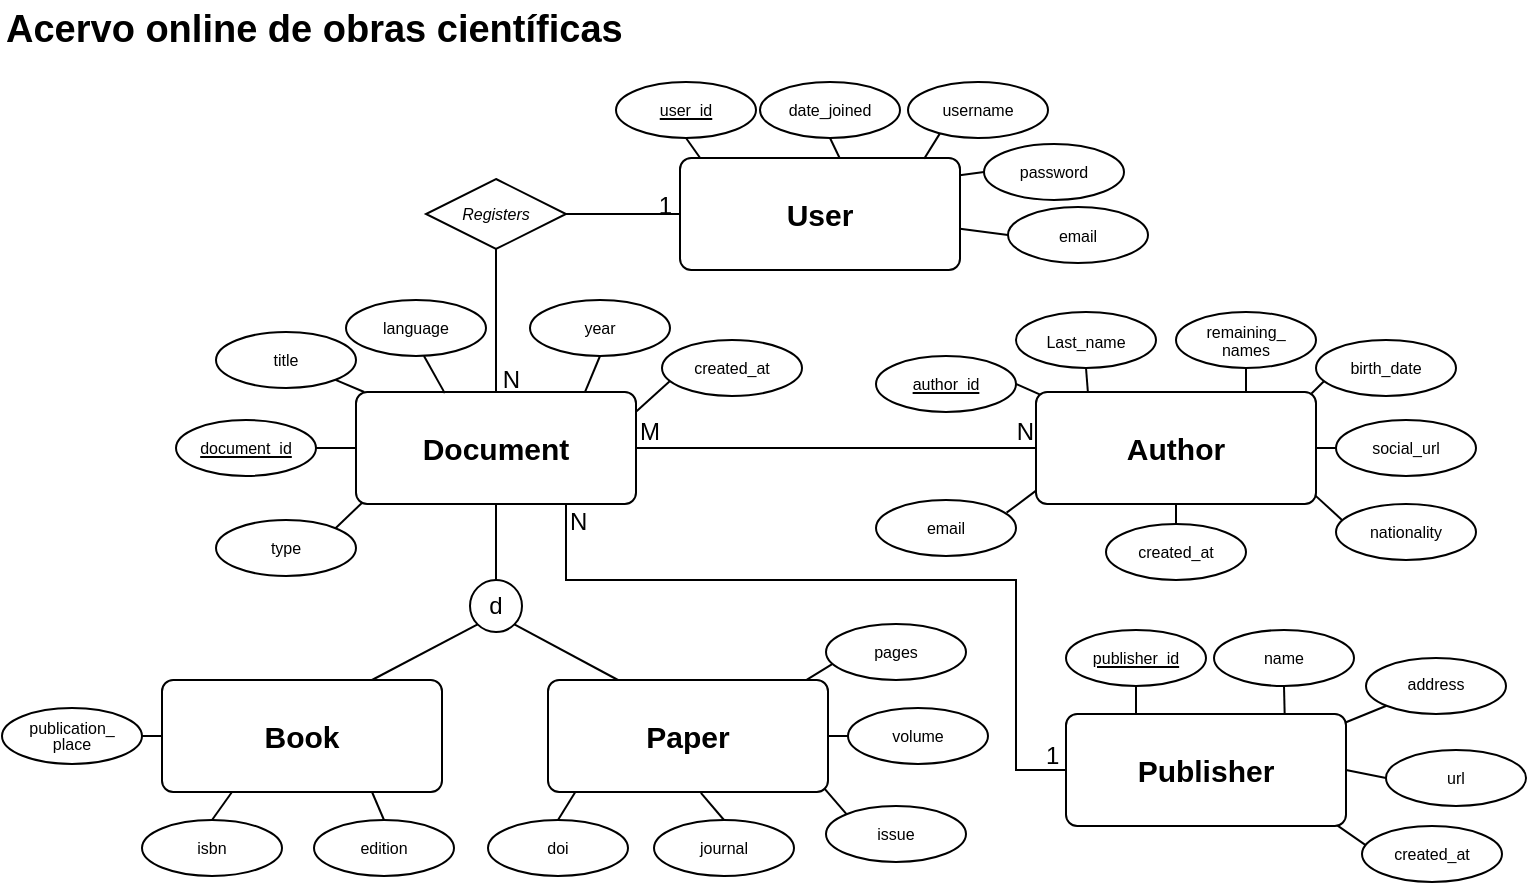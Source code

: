 <mxfile version="21.8.0" type="device">
  <diagram name="Page-1" id="kQdmEbzw0MFmfQP24zmO">
    <mxGraphModel dx="1185" dy="430" grid="1" gridSize="10" guides="1" tooltips="1" connect="1" arrows="1" fold="1" page="1" pageScale="1" pageWidth="850" pageHeight="1100" math="0" shadow="0">
      <root>
        <mxCell id="0" />
        <mxCell id="1" parent="0" />
        <mxCell id="DYxqlePHaBiBGxS2itR7-1" value="Book" style="rounded=1;arcSize=10;whiteSpace=wrap;html=1;align=center;aspect=fixed;fontStyle=1;fontSize=15;" parent="1" vertex="1">
          <mxGeometry x="84" y="349" width="140" height="56" as="geometry" />
        </mxCell>
        <mxCell id="DYxqlePHaBiBGxS2itR7-2" value="Document" style="rounded=1;arcSize=10;whiteSpace=wrap;html=1;align=center;aspect=fixed;fontStyle=1;fontSize=15;" parent="1" vertex="1">
          <mxGeometry x="181" y="205" width="140" height="56" as="geometry" />
        </mxCell>
        <mxCell id="DYxqlePHaBiBGxS2itR7-4" value="Paper" style="rounded=1;arcSize=10;whiteSpace=wrap;html=1;align=center;aspect=fixed;fontStyle=1;fontSize=15;" parent="1" vertex="1">
          <mxGeometry x="277" y="349" width="140" height="56" as="geometry" />
        </mxCell>
        <mxCell id="DYxqlePHaBiBGxS2itR7-5" value="document_id" style="ellipse;whiteSpace=wrap;html=1;align=center;fontStyle=4;fontSize=8;aspect=fixed;" parent="1" vertex="1">
          <mxGeometry x="91" y="219" width="70" height="28" as="geometry" />
        </mxCell>
        <mxCell id="DYxqlePHaBiBGxS2itR7-8" value="" style="edgeStyle=orthogonalEdgeStyle;rounded=0;orthogonalLoop=1;jettySize=auto;html=1;endArrow=none;endFill=0;" parent="1" source="DYxqlePHaBiBGxS2itR7-7" target="DYxqlePHaBiBGxS2itR7-2" edge="1">
          <mxGeometry relative="1" as="geometry" />
        </mxCell>
        <mxCell id="DYxqlePHaBiBGxS2itR7-7" value="d" style="ellipse;whiteSpace=wrap;html=1;aspect=fixed;" parent="1" vertex="1">
          <mxGeometry x="238" y="299" width="26" height="26" as="geometry" />
        </mxCell>
        <mxCell id="DYxqlePHaBiBGxS2itR7-10" value="" style="endArrow=none;html=1;rounded=0;exitX=1;exitY=1;exitDx=0;exitDy=0;entryX=0.25;entryY=0;entryDx=0;entryDy=0;endFill=0;" parent="1" source="DYxqlePHaBiBGxS2itR7-7" target="DYxqlePHaBiBGxS2itR7-4" edge="1">
          <mxGeometry width="50" height="50" relative="1" as="geometry">
            <mxPoint x="301" y="325" as="sourcePoint" />
            <mxPoint x="351" y="275" as="targetPoint" />
          </mxGeometry>
        </mxCell>
        <mxCell id="DYxqlePHaBiBGxS2itR7-11" value="" style="endArrow=none;html=1;rounded=0;exitX=0;exitY=1;exitDx=0;exitDy=0;entryX=0.75;entryY=0;entryDx=0;entryDy=0;endFill=0;" parent="1" source="DYxqlePHaBiBGxS2itR7-7" target="DYxqlePHaBiBGxS2itR7-1" edge="1">
          <mxGeometry width="50" height="50" relative="1" as="geometry">
            <mxPoint x="275" y="339" as="sourcePoint" />
            <mxPoint x="326" y="375" as="targetPoint" />
          </mxGeometry>
        </mxCell>
        <mxCell id="DYxqlePHaBiBGxS2itR7-13" value="title" style="ellipse;whiteSpace=wrap;html=1;align=center;aspect=fixed;fontSize=8;" parent="1" vertex="1">
          <mxGeometry x="111" y="175" width="70" height="28" as="geometry" />
        </mxCell>
        <mxCell id="DYxqlePHaBiBGxS2itR7-16" value="created_at" style="ellipse;whiteSpace=wrap;html=1;align=center;aspect=fixed;fontSize=8;" parent="1" vertex="1">
          <mxGeometry x="334" y="179" width="70" height="28" as="geometry" />
        </mxCell>
        <mxCell id="DYxqlePHaBiBGxS2itR7-17" value="year" style="ellipse;whiteSpace=wrap;html=1;align=center;aspect=fixed;fontSize=8;" parent="1" vertex="1">
          <mxGeometry x="268" y="159" width="70" height="28" as="geometry" />
        </mxCell>
        <mxCell id="DYxqlePHaBiBGxS2itR7-22" value="" style="endArrow=none;html=1;rounded=0;exitX=1;exitY=0.5;exitDx=0;exitDy=0;entryX=0;entryY=0.5;entryDx=0;entryDy=0;" parent="1" source="DYxqlePHaBiBGxS2itR7-5" target="DYxqlePHaBiBGxS2itR7-2" edge="1">
          <mxGeometry width="50" height="50" relative="1" as="geometry">
            <mxPoint x="311" y="235" as="sourcePoint" />
            <mxPoint x="361" y="185" as="targetPoint" />
          </mxGeometry>
        </mxCell>
        <mxCell id="DYxqlePHaBiBGxS2itR7-24" value="" style="endArrow=none;html=1;rounded=0;exitX=1;exitY=1;exitDx=0;exitDy=0;" parent="1" source="DYxqlePHaBiBGxS2itR7-13" target="DYxqlePHaBiBGxS2itR7-2" edge="1">
          <mxGeometry width="50" height="50" relative="1" as="geometry">
            <mxPoint x="161" y="185" as="sourcePoint" />
            <mxPoint x="181" y="185" as="targetPoint" />
          </mxGeometry>
        </mxCell>
        <mxCell id="DYxqlePHaBiBGxS2itR7-25" value="" style="endArrow=none;html=1;rounded=0;exitX=0.5;exitY=1;exitDx=0;exitDy=0;entryX=0.317;entryY=0.01;entryDx=0;entryDy=0;entryPerimeter=0;" parent="1" target="DYxqlePHaBiBGxS2itR7-2" edge="1">
          <mxGeometry width="50" height="50" relative="1" as="geometry">
            <mxPoint x="215" y="187" as="sourcePoint" />
            <mxPoint x="191" y="243" as="targetPoint" />
          </mxGeometry>
        </mxCell>
        <mxCell id="DYxqlePHaBiBGxS2itR7-26" value="" style="endArrow=none;html=1;rounded=0;exitX=0.5;exitY=1;exitDx=0;exitDy=0;entryX=0.817;entryY=0.006;entryDx=0;entryDy=0;entryPerimeter=0;" parent="1" source="DYxqlePHaBiBGxS2itR7-17" target="DYxqlePHaBiBGxS2itR7-2" edge="1">
          <mxGeometry width="50" height="50" relative="1" as="geometry">
            <mxPoint x="233" y="197" as="sourcePoint" />
            <mxPoint x="235" y="216" as="targetPoint" />
          </mxGeometry>
        </mxCell>
        <mxCell id="DYxqlePHaBiBGxS2itR7-27" value="" style="endArrow=none;html=1;rounded=0;exitX=0.055;exitY=0.738;exitDx=0;exitDy=0;entryX=1;entryY=0.176;entryDx=0;entryDy=0;entryPerimeter=0;exitPerimeter=0;" parent="1" source="DYxqlePHaBiBGxS2itR7-16" target="DYxqlePHaBiBGxS2itR7-2" edge="1">
          <mxGeometry width="50" height="50" relative="1" as="geometry">
            <mxPoint x="307" y="197" as="sourcePoint" />
            <mxPoint x="305" y="215" as="targetPoint" />
          </mxGeometry>
        </mxCell>
        <mxCell id="DYxqlePHaBiBGxS2itR7-29" value="isbn" style="ellipse;whiteSpace=wrap;html=1;align=center;aspect=fixed;fontSize=8;" parent="1" vertex="1">
          <mxGeometry x="74" y="419" width="70" height="28" as="geometry" />
        </mxCell>
        <mxCell id="DYxqlePHaBiBGxS2itR7-30" value="edition" style="ellipse;whiteSpace=wrap;html=1;align=center;aspect=fixed;fontSize=8;" parent="1" vertex="1">
          <mxGeometry x="160" y="419" width="70" height="28" as="geometry" />
        </mxCell>
        <mxCell id="DYxqlePHaBiBGxS2itR7-31" value="doi" style="ellipse;whiteSpace=wrap;html=1;align=center;aspect=fixed;fontSize=8;" parent="1" vertex="1">
          <mxGeometry x="247" y="419" width="70" height="28" as="geometry" />
        </mxCell>
        <mxCell id="DYxqlePHaBiBGxS2itR7-32" value="issue" style="ellipse;whiteSpace=wrap;html=1;align=center;aspect=fixed;fontSize=8;" parent="1" vertex="1">
          <mxGeometry x="416" y="412" width="70" height="28" as="geometry" />
        </mxCell>
        <mxCell id="DYxqlePHaBiBGxS2itR7-33" value="volume" style="ellipse;whiteSpace=wrap;html=1;align=center;aspect=fixed;fontSize=8;" parent="1" vertex="1">
          <mxGeometry x="427" y="363" width="70" height="28" as="geometry" />
        </mxCell>
        <mxCell id="DYxqlePHaBiBGxS2itR7-34" value="journal" style="ellipse;whiteSpace=wrap;html=1;align=center;aspect=fixed;fontSize=8;" parent="1" vertex="1">
          <mxGeometry x="330" y="419" width="70" height="28" as="geometry" />
        </mxCell>
        <mxCell id="DYxqlePHaBiBGxS2itR7-37" value="" style="endArrow=none;html=1;rounded=0;exitX=0.5;exitY=0;exitDx=0;exitDy=0;entryX=0.25;entryY=1;entryDx=0;entryDy=0;" parent="1" source="DYxqlePHaBiBGxS2itR7-29" target="DYxqlePHaBiBGxS2itR7-1" edge="1">
          <mxGeometry width="50" height="50" relative="1" as="geometry">
            <mxPoint x="114" y="429" as="sourcePoint" />
            <mxPoint x="134" y="429" as="targetPoint" />
          </mxGeometry>
        </mxCell>
        <mxCell id="DYxqlePHaBiBGxS2itR7-38" value="" style="endArrow=none;html=1;rounded=0;exitX=0.5;exitY=0;exitDx=0;exitDy=0;entryX=0.75;entryY=1;entryDx=0;entryDy=0;" parent="1" source="DYxqlePHaBiBGxS2itR7-30" target="DYxqlePHaBiBGxS2itR7-1" edge="1">
          <mxGeometry width="50" height="50" relative="1" as="geometry">
            <mxPoint x="109" y="429" as="sourcePoint" />
            <mxPoint x="129" y="415" as="targetPoint" />
          </mxGeometry>
        </mxCell>
        <mxCell id="DYxqlePHaBiBGxS2itR7-39" value="" style="endArrow=none;html=1;rounded=0;exitX=0.5;exitY=0;exitDx=0;exitDy=0;entryX=0.097;entryY=1.003;entryDx=0;entryDy=0;entryPerimeter=0;" parent="1" source="DYxqlePHaBiBGxS2itR7-31" target="DYxqlePHaBiBGxS2itR7-4" edge="1">
          <mxGeometry width="50" height="50" relative="1" as="geometry">
            <mxPoint x="307" y="419" as="sourcePoint" />
            <mxPoint x="297" y="405" as="targetPoint" />
          </mxGeometry>
        </mxCell>
        <mxCell id="DYxqlePHaBiBGxS2itR7-40" value="" style="endArrow=none;html=1;rounded=0;exitX=0.5;exitY=0;exitDx=0;exitDy=0;entryX=0.546;entryY=1.007;entryDx=0;entryDy=0;entryPerimeter=0;" parent="1" source="DYxqlePHaBiBGxS2itR7-34" target="DYxqlePHaBiBGxS2itR7-4" edge="1">
          <mxGeometry width="50" height="50" relative="1" as="geometry">
            <mxPoint x="292" y="429" as="sourcePoint" />
            <mxPoint x="357" y="409" as="targetPoint" />
          </mxGeometry>
        </mxCell>
        <mxCell id="DYxqlePHaBiBGxS2itR7-41" value="" style="endArrow=none;html=1;rounded=0;exitX=0;exitY=0;exitDx=0;exitDy=0;entryX=0.986;entryY=0.965;entryDx=0;entryDy=0;entryPerimeter=0;" parent="1" source="DYxqlePHaBiBGxS2itR7-32" target="DYxqlePHaBiBGxS2itR7-4" edge="1">
          <mxGeometry width="50" height="50" relative="1" as="geometry">
            <mxPoint x="363" y="429" as="sourcePoint" />
            <mxPoint x="363" y="414" as="targetPoint" />
          </mxGeometry>
        </mxCell>
        <mxCell id="DYxqlePHaBiBGxS2itR7-42" value="" style="endArrow=none;html=1;rounded=0;exitX=0;exitY=0.5;exitDx=0;exitDy=0;entryX=1;entryY=0.5;entryDx=0;entryDy=0;" parent="1" source="DYxqlePHaBiBGxS2itR7-33" target="DYxqlePHaBiBGxS2itR7-4" edge="1">
          <mxGeometry width="50" height="50" relative="1" as="geometry">
            <mxPoint x="442" y="413" as="sourcePoint" />
            <mxPoint x="427" y="401" as="targetPoint" />
          </mxGeometry>
        </mxCell>
        <mxCell id="DYxqlePHaBiBGxS2itR7-45" value="Author" style="rounded=1;arcSize=10;whiteSpace=wrap;html=1;align=center;aspect=fixed;fontStyle=1;fontSize=15;" parent="1" vertex="1">
          <mxGeometry x="521" y="205" width="140" height="56" as="geometry" />
        </mxCell>
        <mxCell id="DYxqlePHaBiBGxS2itR7-46" value="" style="endArrow=none;html=1;rounded=0;exitX=1;exitY=0.5;exitDx=0;exitDy=0;entryX=0;entryY=0.5;entryDx=0;entryDy=0;" parent="1" source="DYxqlePHaBiBGxS2itR7-2" target="DYxqlePHaBiBGxS2itR7-45" edge="1">
          <mxGeometry relative="1" as="geometry">
            <mxPoint x="361" y="232.76" as="sourcePoint" />
            <mxPoint x="501" y="233" as="targetPoint" />
          </mxGeometry>
        </mxCell>
        <mxCell id="DYxqlePHaBiBGxS2itR7-47" value="M" style="resizable=0;html=1;whiteSpace=wrap;align=left;verticalAlign=bottom;" parent="DYxqlePHaBiBGxS2itR7-46" connectable="0" vertex="1">
          <mxGeometry x="-1" relative="1" as="geometry" />
        </mxCell>
        <mxCell id="DYxqlePHaBiBGxS2itR7-48" value="N" style="resizable=0;html=1;whiteSpace=wrap;align=right;verticalAlign=bottom;" parent="DYxqlePHaBiBGxS2itR7-46" connectable="0" vertex="1">
          <mxGeometry x="1" relative="1" as="geometry" />
        </mxCell>
        <mxCell id="DYxqlePHaBiBGxS2itR7-49" value="author_id" style="ellipse;whiteSpace=wrap;html=1;align=center;fontStyle=4;fontSize=8;aspect=fixed;" parent="1" vertex="1">
          <mxGeometry x="441" y="187" width="70" height="28" as="geometry" />
        </mxCell>
        <mxCell id="DYxqlePHaBiBGxS2itR7-50" value="" style="endArrow=none;html=1;rounded=0;exitX=1;exitY=0.5;exitDx=0;exitDy=0;entryX=0.013;entryY=0.022;entryDx=0;entryDy=0;entryPerimeter=0;" parent="1" source="DYxqlePHaBiBGxS2itR7-49" target="DYxqlePHaBiBGxS2itR7-45" edge="1">
          <mxGeometry width="50" height="50" relative="1" as="geometry">
            <mxPoint x="661" y="181" as="sourcePoint" />
            <mxPoint x="521" y="205" as="targetPoint" />
          </mxGeometry>
        </mxCell>
        <mxCell id="DYxqlePHaBiBGxS2itR7-52" value="&lt;span style=&quot;font-size: 8px;&quot;&gt;Last_name&lt;/span&gt;" style="ellipse;whiteSpace=wrap;html=1;align=center;aspect=fixed;" parent="1" vertex="1">
          <mxGeometry x="511" y="165" width="70" height="28" as="geometry" />
        </mxCell>
        <mxCell id="DYxqlePHaBiBGxS2itR7-53" value="&lt;p style=&quot;line-height: 55%;&quot;&gt;&lt;span style=&quot;font-size: 8px;&quot;&gt;remaining_&lt;br&gt;names&lt;/span&gt;&lt;/p&gt;" style="ellipse;whiteSpace=wrap;html=1;align=center;aspect=fixed;" parent="1" vertex="1">
          <mxGeometry x="591" y="165" width="70" height="28" as="geometry" />
        </mxCell>
        <mxCell id="DYxqlePHaBiBGxS2itR7-55" value="&lt;p style=&quot;line-height: 55%;&quot;&gt;&lt;span style=&quot;font-size: 8px;&quot;&gt;birth_date&lt;/span&gt;&lt;/p&gt;" style="ellipse;whiteSpace=wrap;html=1;align=center;aspect=fixed;" parent="1" vertex="1">
          <mxGeometry x="661" y="179" width="70" height="28" as="geometry" />
        </mxCell>
        <mxCell id="DYxqlePHaBiBGxS2itR7-56" value="&lt;p style=&quot;line-height: 55%;&quot;&gt;&lt;span style=&quot;font-size: 8px;&quot;&gt;social_url&lt;br&gt;&lt;/span&gt;&lt;/p&gt;" style="ellipse;whiteSpace=wrap;html=1;align=center;aspect=fixed;" parent="1" vertex="1">
          <mxGeometry x="671" y="219" width="70" height="28" as="geometry" />
        </mxCell>
        <mxCell id="DYxqlePHaBiBGxS2itR7-57" value="&lt;p style=&quot;line-height: 90%; font-size: 8px;&quot;&gt;&lt;font style=&quot;font-size: 8px;&quot;&gt;publication_&lt;br style=&quot;font-size: 8px;&quot;&gt;place&lt;/font&gt;&lt;/p&gt;" style="ellipse;whiteSpace=wrap;html=1;align=center;aspect=fixed;fontSize=8;" parent="1" vertex="1">
          <mxGeometry x="4" y="363" width="70" height="28" as="geometry" />
        </mxCell>
        <mxCell id="DYxqlePHaBiBGxS2itR7-58" value="language" style="ellipse;whiteSpace=wrap;html=1;align=center;aspect=fixed;fontSize=8;" parent="1" vertex="1">
          <mxGeometry x="176" y="159" width="70" height="28" as="geometry" />
        </mxCell>
        <mxCell id="DYxqlePHaBiBGxS2itR7-59" value="" style="endArrow=none;html=1;rounded=0;exitX=1;exitY=0.5;exitDx=0;exitDy=0;entryX=0;entryY=0.5;entryDx=0;entryDy=0;" parent="1" source="DYxqlePHaBiBGxS2itR7-57" target="DYxqlePHaBiBGxS2itR7-1" edge="1">
          <mxGeometry width="50" height="50" relative="1" as="geometry">
            <mxPoint x="119" y="429" as="sourcePoint" />
            <mxPoint x="129" y="415" as="targetPoint" />
          </mxGeometry>
        </mxCell>
        <mxCell id="DYxqlePHaBiBGxS2itR7-60" value="&lt;p style=&quot;line-height: 55%;&quot;&gt;&lt;span style=&quot;font-size: 8px;&quot;&gt;nationality&lt;/span&gt;&lt;/p&gt;" style="ellipse;whiteSpace=wrap;html=1;align=center;aspect=fixed;" parent="1" vertex="1">
          <mxGeometry x="671" y="261" width="70" height="28" as="geometry" />
        </mxCell>
        <mxCell id="DYxqlePHaBiBGxS2itR7-61" value="" style="endArrow=none;html=1;rounded=0;exitX=0.5;exitY=1;exitDx=0;exitDy=0;entryX=0.185;entryY=-0.009;entryDx=0;entryDy=0;entryPerimeter=0;" parent="1" source="DYxqlePHaBiBGxS2itR7-52" target="DYxqlePHaBiBGxS2itR7-45" edge="1">
          <mxGeometry width="50" height="50" relative="1" as="geometry">
            <mxPoint x="540" y="198" as="sourcePoint" />
            <mxPoint x="552" y="203" as="targetPoint" />
          </mxGeometry>
        </mxCell>
        <mxCell id="DYxqlePHaBiBGxS2itR7-62" value="" style="endArrow=none;html=1;rounded=0;exitX=0.5;exitY=1;exitDx=0;exitDy=0;entryX=0.75;entryY=0;entryDx=0;entryDy=0;" parent="1" source="DYxqlePHaBiBGxS2itR7-53" target="DYxqlePHaBiBGxS2itR7-45" edge="1">
          <mxGeometry width="50" height="50" relative="1" as="geometry">
            <mxPoint x="611" y="193" as="sourcePoint" />
            <mxPoint x="612" y="204" as="targetPoint" />
          </mxGeometry>
        </mxCell>
        <mxCell id="DYxqlePHaBiBGxS2itR7-63" value="" style="endArrow=none;html=1;rounded=0;exitX=0.057;exitY=0.738;exitDx=0;exitDy=0;entryX=0.984;entryY=0.014;entryDx=0;entryDy=0;exitPerimeter=0;entryPerimeter=0;" parent="1" source="DYxqlePHaBiBGxS2itR7-55" target="DYxqlePHaBiBGxS2itR7-45" edge="1">
          <mxGeometry width="50" height="50" relative="1" as="geometry">
            <mxPoint x="636" y="203" as="sourcePoint" />
            <mxPoint x="636" y="215" as="targetPoint" />
          </mxGeometry>
        </mxCell>
        <mxCell id="DYxqlePHaBiBGxS2itR7-64" value="" style="endArrow=none;html=1;rounded=0;exitX=0;exitY=0.5;exitDx=0;exitDy=0;entryX=1;entryY=0.5;entryDx=0;entryDy=0;" parent="1" source="DYxqlePHaBiBGxS2itR7-56" target="DYxqlePHaBiBGxS2itR7-45" edge="1">
          <mxGeometry width="50" height="50" relative="1" as="geometry">
            <mxPoint x="675" y="210" as="sourcePoint" />
            <mxPoint x="669" y="216" as="targetPoint" />
          </mxGeometry>
        </mxCell>
        <mxCell id="DYxqlePHaBiBGxS2itR7-65" value="" style="endArrow=none;html=1;rounded=0;exitX=0.043;exitY=0.284;exitDx=0;exitDy=0;entryX=0.997;entryY=0.923;entryDx=0;entryDy=0;entryPerimeter=0;exitPerimeter=0;" parent="1" source="DYxqlePHaBiBGxS2itR7-60" target="DYxqlePHaBiBGxS2itR7-45" edge="1">
          <mxGeometry width="50" height="50" relative="1" as="geometry">
            <mxPoint x="681" y="243" as="sourcePoint" />
            <mxPoint x="671" y="243" as="targetPoint" />
          </mxGeometry>
        </mxCell>
        <mxCell id="DYxqlePHaBiBGxS2itR7-68" value="&lt;b&gt;&lt;font style=&quot;font-size: 19px;&quot;&gt;Acervo online de obras científicas&lt;/font&gt;&lt;/b&gt;" style="text;html=1;strokeColor=none;fillColor=none;align=left;verticalAlign=middle;whiteSpace=wrap;rounded=0;" parent="1" vertex="1">
          <mxGeometry x="4" y="9" width="380" height="30" as="geometry" />
        </mxCell>
        <mxCell id="DYxqlePHaBiBGxS2itR7-69" value="Publisher" style="rounded=1;arcSize=10;whiteSpace=wrap;html=1;align=center;aspect=fixed;fontStyle=1;fontSize=15;" parent="1" vertex="1">
          <mxGeometry x="536" y="366" width="140" height="56" as="geometry" />
        </mxCell>
        <mxCell id="DYxqlePHaBiBGxS2itR7-73" value="&lt;u style=&quot;font-size: 8px;&quot;&gt;&lt;font style=&quot;font-size: 8px;&quot;&gt;publisher_id&lt;/font&gt;&lt;/u&gt;" style="ellipse;whiteSpace=wrap;html=1;align=center;aspect=fixed;fontSize=8;" parent="1" vertex="1">
          <mxGeometry x="536" y="324" width="70" height="28" as="geometry" />
        </mxCell>
        <mxCell id="DYxqlePHaBiBGxS2itR7-74" value="&lt;font style=&quot;font-size: 8px;&quot;&gt;name&lt;/font&gt;" style="ellipse;whiteSpace=wrap;html=1;align=center;aspect=fixed;fontSize=8;" parent="1" vertex="1">
          <mxGeometry x="610" y="324" width="70" height="28" as="geometry" />
        </mxCell>
        <mxCell id="DYxqlePHaBiBGxS2itR7-75" value="" style="endArrow=none;html=1;rounded=0;exitX=0.5;exitY=1;exitDx=0;exitDy=0;entryX=0.25;entryY=0;entryDx=0;entryDy=0;" parent="1" source="DYxqlePHaBiBGxS2itR7-73" target="DYxqlePHaBiBGxS2itR7-69" edge="1">
          <mxGeometry width="50" height="50" relative="1" as="geometry">
            <mxPoint x="532" y="369" as="sourcePoint" />
            <mxPoint x="548" y="377" as="targetPoint" />
          </mxGeometry>
        </mxCell>
        <mxCell id="DYxqlePHaBiBGxS2itR7-76" value="" style="endArrow=none;html=1;rounded=0;exitX=0.5;exitY=1;exitDx=0;exitDy=0;entryX=0.781;entryY=0.004;entryDx=0;entryDy=0;entryPerimeter=0;" parent="1" source="DYxqlePHaBiBGxS2itR7-74" target="DYxqlePHaBiBGxS2itR7-69" edge="1">
          <mxGeometry width="50" height="50" relative="1" as="geometry">
            <mxPoint x="581" y="362" as="sourcePoint" />
            <mxPoint x="652" y="364" as="targetPoint" />
          </mxGeometry>
        </mxCell>
        <mxCell id="DYxqlePHaBiBGxS2itR7-77" value="&lt;p style=&quot;line-height: 55%; font-size: 8px;&quot;&gt;&lt;span style=&quot;font-size: 8px;&quot;&gt;address&lt;/span&gt;&lt;/p&gt;" style="ellipse;whiteSpace=wrap;html=1;align=center;aspect=fixed;fontSize=8;" parent="1" vertex="1">
          <mxGeometry x="686" y="338" width="70" height="28" as="geometry" />
        </mxCell>
        <mxCell id="DYxqlePHaBiBGxS2itR7-78" value="" style="endArrow=none;html=1;rounded=0;exitX=0;exitY=1;exitDx=0;exitDy=0;entryX=1;entryY=0.074;entryDx=0;entryDy=0;entryPerimeter=0;" parent="1" source="DYxqlePHaBiBGxS2itR7-77" target="DYxqlePHaBiBGxS2itR7-69" edge="1">
          <mxGeometry width="50" height="50" relative="1" as="geometry">
            <mxPoint x="655" y="362" as="sourcePoint" />
            <mxPoint x="680" y="370" as="targetPoint" />
          </mxGeometry>
        </mxCell>
        <mxCell id="DYxqlePHaBiBGxS2itR7-79" value="url" style="ellipse;whiteSpace=wrap;html=1;align=center;aspect=fixed;fontSize=8;" parent="1" vertex="1">
          <mxGeometry x="696" y="384" width="70" height="28" as="geometry" />
        </mxCell>
        <mxCell id="DYxqlePHaBiBGxS2itR7-80" value="" style="endArrow=none;html=1;rounded=0;exitX=0;exitY=0.5;exitDx=0;exitDy=0;entryX=1;entryY=0.5;entryDx=0;entryDy=0;" parent="1" source="DYxqlePHaBiBGxS2itR7-79" target="DYxqlePHaBiBGxS2itR7-69" edge="1">
          <mxGeometry width="50" height="50" relative="1" as="geometry">
            <mxPoint x="706" y="376" as="sourcePoint" />
            <mxPoint x="687" y="383" as="targetPoint" />
          </mxGeometry>
        </mxCell>
        <mxCell id="DYxqlePHaBiBGxS2itR7-83" value="" style="endArrow=none;html=1;rounded=0;exitX=0.75;exitY=1;exitDx=0;exitDy=0;entryX=0;entryY=0.5;entryDx=0;entryDy=0;" parent="1" source="DYxqlePHaBiBGxS2itR7-2" target="DYxqlePHaBiBGxS2itR7-69" edge="1">
          <mxGeometry width="50" height="50" relative="1" as="geometry">
            <mxPoint x="411" y="329" as="sourcePoint" />
            <mxPoint x="461" y="279" as="targetPoint" />
            <Array as="points">
              <mxPoint x="286" y="299" />
              <mxPoint x="511" y="299" />
              <mxPoint x="511" y="339" />
              <mxPoint x="511" y="394" />
            </Array>
          </mxGeometry>
        </mxCell>
        <mxCell id="DYxqlePHaBiBGxS2itR7-84" value="N" style="resizable=0;html=1;whiteSpace=wrap;align=left;verticalAlign=bottom;" parent="1" connectable="0" vertex="1">
          <mxGeometry x="286" y="278" as="geometry" />
        </mxCell>
        <mxCell id="DYxqlePHaBiBGxS2itR7-85" value="1" style="resizable=0;html=1;whiteSpace=wrap;align=left;verticalAlign=bottom;" parent="1" connectable="0" vertex="1">
          <mxGeometry x="524" y="395" as="geometry" />
        </mxCell>
        <mxCell id="DYxqlePHaBiBGxS2itR7-94" value="User" style="rounded=1;arcSize=10;whiteSpace=wrap;html=1;align=center;aspect=fixed;fontStyle=1;fontSize=15;" parent="1" vertex="1">
          <mxGeometry x="343" y="88" width="140" height="56" as="geometry" />
        </mxCell>
        <mxCell id="DYxqlePHaBiBGxS2itR7-98" value="type" style="ellipse;whiteSpace=wrap;html=1;align=center;aspect=fixed;fontSize=8;" parent="1" vertex="1">
          <mxGeometry x="111" y="269" width="70" height="28" as="geometry" />
        </mxCell>
        <mxCell id="DYxqlePHaBiBGxS2itR7-100" value="" style="endArrow=none;html=1;rounded=0;exitX=1;exitY=0;exitDx=0;exitDy=0;entryX=0.023;entryY=0.986;entryDx=0;entryDy=0;entryPerimeter=0;" parent="1" source="DYxqlePHaBiBGxS2itR7-98" target="DYxqlePHaBiBGxS2itR7-2" edge="1">
          <mxGeometry width="50" height="50" relative="1" as="geometry">
            <mxPoint x="171" y="243" as="sourcePoint" />
            <mxPoint x="191" y="243" as="targetPoint" />
          </mxGeometry>
        </mxCell>
        <mxCell id="DYxqlePHaBiBGxS2itR7-102" value="" style="endArrow=none;html=1;rounded=0;exitX=0.5;exitY=1;exitDx=0;exitDy=0;entryX=0.5;entryY=0;entryDx=0;entryDy=0;" parent="1" source="MsyPSVSUPa1b9zrVwAsH-7" target="DYxqlePHaBiBGxS2itR7-2" edge="1">
          <mxGeometry relative="1" as="geometry">
            <mxPoint x="251.0" y="85" as="sourcePoint" />
            <mxPoint x="531" y="243" as="targetPoint" />
          </mxGeometry>
        </mxCell>
        <mxCell id="DYxqlePHaBiBGxS2itR7-104" value="N" style="resizable=0;html=1;whiteSpace=wrap;align=right;verticalAlign=bottom;" parent="DYxqlePHaBiBGxS2itR7-102" connectable="0" vertex="1">
          <mxGeometry x="1" relative="1" as="geometry">
            <mxPoint x="13" y="2" as="offset" />
          </mxGeometry>
        </mxCell>
        <mxCell id="DYxqlePHaBiBGxS2itR7-129" value="user_id" style="ellipse;whiteSpace=wrap;html=1;align=center;fontStyle=4;fontSize=8;aspect=fixed;" parent="1" vertex="1">
          <mxGeometry x="311" y="50" width="70" height="28" as="geometry" />
        </mxCell>
        <mxCell id="DYxqlePHaBiBGxS2itR7-131" value="date_joined" style="ellipse;whiteSpace=wrap;html=1;align=center;aspect=fixed;fontSize=8;" parent="1" vertex="1">
          <mxGeometry x="383" y="50" width="70" height="28" as="geometry" />
        </mxCell>
        <mxCell id="DYxqlePHaBiBGxS2itR7-132" value="username" style="ellipse;whiteSpace=wrap;html=1;align=center;aspect=fixed;fontSize=8;" parent="1" vertex="1">
          <mxGeometry x="457" y="50" width="70" height="28" as="geometry" />
        </mxCell>
        <mxCell id="DYxqlePHaBiBGxS2itR7-135" value="password" style="ellipse;whiteSpace=wrap;html=1;align=center;aspect=fixed;fontSize=8;" parent="1" vertex="1">
          <mxGeometry x="495" y="81" width="70" height="28" as="geometry" />
        </mxCell>
        <mxCell id="DYxqlePHaBiBGxS2itR7-136" value="email" style="ellipse;whiteSpace=wrap;html=1;align=center;aspect=fixed;fontSize=8;" parent="1" vertex="1">
          <mxGeometry x="507" y="112.5" width="70" height="28" as="geometry" />
        </mxCell>
        <mxCell id="DYxqlePHaBiBGxS2itR7-138" value="" style="endArrow=none;html=1;rounded=0;entryX=0.5;entryY=1;entryDx=0;entryDy=0;exitX=0.072;exitY=0;exitDx=0;exitDy=0;exitPerimeter=0;" parent="1" source="DYxqlePHaBiBGxS2itR7-94" target="DYxqlePHaBiBGxS2itR7-129" edge="1">
          <mxGeometry width="50" height="50" relative="1" as="geometry">
            <mxPoint x="371" y="74.5" as="sourcePoint" />
            <mxPoint x="359" y="56.5" as="targetPoint" />
          </mxGeometry>
        </mxCell>
        <mxCell id="DYxqlePHaBiBGxS2itR7-139" value="" style="endArrow=none;html=1;rounded=0;entryX=0.5;entryY=1;entryDx=0;entryDy=0;exitX=0.57;exitY=0;exitDx=0;exitDy=0;exitPerimeter=0;" parent="1" source="DYxqlePHaBiBGxS2itR7-94" target="DYxqlePHaBiBGxS2itR7-131" edge="1">
          <mxGeometry width="50" height="50" relative="1" as="geometry">
            <mxPoint x="367" y="75" as="sourcePoint" />
            <mxPoint x="366" y="62" as="targetPoint" />
          </mxGeometry>
        </mxCell>
        <mxCell id="DYxqlePHaBiBGxS2itR7-140" value="" style="endArrow=none;html=1;rounded=0;entryX=0.227;entryY=0.922;entryDx=0;entryDy=0;exitX=0.872;exitY=0.006;exitDx=0;exitDy=0;exitPerimeter=0;entryPerimeter=0;" parent="1" source="DYxqlePHaBiBGxS2itR7-94" target="DYxqlePHaBiBGxS2itR7-132" edge="1">
          <mxGeometry width="50" height="50" relative="1" as="geometry">
            <mxPoint x="441" y="74" as="sourcePoint" />
            <mxPoint x="442" y="62" as="targetPoint" />
          </mxGeometry>
        </mxCell>
        <mxCell id="DYxqlePHaBiBGxS2itR7-144" value="" style="endArrow=none;html=1;rounded=0;entryX=0;entryY=0.5;entryDx=0;entryDy=0;exitX=0.999;exitY=0.154;exitDx=0;exitDy=0;exitPerimeter=0;" parent="1" source="DYxqlePHaBiBGxS2itR7-94" target="DYxqlePHaBiBGxS2itR7-135" edge="1">
          <mxGeometry width="50" height="50" relative="1" as="geometry">
            <mxPoint x="423" y="124" as="sourcePoint" />
            <mxPoint x="435" y="138" as="targetPoint" />
          </mxGeometry>
        </mxCell>
        <mxCell id="DYxqlePHaBiBGxS2itR7-145" value="" style="endArrow=none;html=1;rounded=0;entryX=0;entryY=0.5;entryDx=0;entryDy=0;exitX=1;exitY=0.631;exitDx=0;exitDy=0;exitPerimeter=0;" parent="1" source="DYxqlePHaBiBGxS2itR7-94" target="DYxqlePHaBiBGxS2itR7-136" edge="1">
          <mxGeometry width="50" height="50" relative="1" as="geometry">
            <mxPoint x="359" y="123" as="sourcePoint" />
            <mxPoint x="363" y="137" as="targetPoint" />
          </mxGeometry>
        </mxCell>
        <mxCell id="MsyPSVSUPa1b9zrVwAsH-1" value="pages" style="ellipse;whiteSpace=wrap;html=1;align=center;aspect=fixed;fontSize=8;" vertex="1" parent="1">
          <mxGeometry x="416" y="321" width="70" height="28" as="geometry" />
        </mxCell>
        <mxCell id="MsyPSVSUPa1b9zrVwAsH-2" value="" style="endArrow=none;html=1;rounded=0;exitX=0.044;exitY=0.717;exitDx=0;exitDy=0;entryX=0.922;entryY=0.002;entryDx=0;entryDy=0;entryPerimeter=0;exitPerimeter=0;" edge="1" parent="1" source="MsyPSVSUPa1b9zrVwAsH-1" target="DYxqlePHaBiBGxS2itR7-4">
          <mxGeometry width="50" height="50" relative="1" as="geometry">
            <mxPoint x="431" y="371" as="sourcePoint" />
            <mxPoint x="406" y="335" as="targetPoint" />
          </mxGeometry>
        </mxCell>
        <mxCell id="MsyPSVSUPa1b9zrVwAsH-3" value="email" style="ellipse;whiteSpace=wrap;html=1;align=center;fontStyle=0;fontSize=8;aspect=fixed;" vertex="1" parent="1">
          <mxGeometry x="441" y="259" width="70" height="28" as="geometry" />
        </mxCell>
        <mxCell id="MsyPSVSUPa1b9zrVwAsH-4" value="" style="endArrow=none;html=1;rounded=0;exitX=0.933;exitY=0.226;exitDx=0;exitDy=0;entryX=-0.001;entryY=0.883;entryDx=0;entryDy=0;entryPerimeter=0;exitPerimeter=0;" edge="1" parent="1" source="MsyPSVSUPa1b9zrVwAsH-3" target="DYxqlePHaBiBGxS2itR7-45">
          <mxGeometry width="50" height="50" relative="1" as="geometry">
            <mxPoint x="521" y="211" as="sourcePoint" />
            <mxPoint x="533" y="216" as="targetPoint" />
          </mxGeometry>
        </mxCell>
        <mxCell id="MsyPSVSUPa1b9zrVwAsH-5" value="created_at" style="ellipse;whiteSpace=wrap;html=1;align=center;fontStyle=0;fontSize=8;aspect=fixed;" vertex="1" parent="1">
          <mxGeometry x="556" y="271" width="70" height="28" as="geometry" />
        </mxCell>
        <mxCell id="MsyPSVSUPa1b9zrVwAsH-6" value="" style="endArrow=none;html=1;rounded=0;exitX=0.5;exitY=0;exitDx=0;exitDy=0;entryX=0.5;entryY=1;entryDx=0;entryDy=0;" edge="1" parent="1" source="MsyPSVSUPa1b9zrVwAsH-5" target="DYxqlePHaBiBGxS2itR7-45">
          <mxGeometry width="50" height="50" relative="1" as="geometry">
            <mxPoint x="516" y="275" as="sourcePoint" />
            <mxPoint x="531" y="264" as="targetPoint" />
          </mxGeometry>
        </mxCell>
        <mxCell id="MsyPSVSUPa1b9zrVwAsH-7" value="&lt;p style=&quot;line-height: 90%;&quot;&gt;&lt;font style=&quot;font-size: 8px;&quot;&gt;Registers&lt;/font&gt;&lt;/p&gt;" style="shape=rhombus;perimeter=rhombusPerimeter;whiteSpace=wrap;html=1;align=center;aspect=fixed;fontStyle=2" vertex="1" parent="1">
          <mxGeometry x="216" y="98.5" width="70" height="35" as="geometry" />
        </mxCell>
        <mxCell id="MsyPSVSUPa1b9zrVwAsH-12" value="" style="endArrow=none;html=1;rounded=0;exitX=0;exitY=0.5;exitDx=0;exitDy=0;entryX=1;entryY=0.5;entryDx=0;entryDy=0;" edge="1" parent="1" source="DYxqlePHaBiBGxS2itR7-94" target="MsyPSVSUPa1b9zrVwAsH-7">
          <mxGeometry relative="1" as="geometry">
            <mxPoint x="261" y="154" as="sourcePoint" />
            <mxPoint x="261" y="215" as="targetPoint" />
          </mxGeometry>
        </mxCell>
        <mxCell id="MsyPSVSUPa1b9zrVwAsH-13" value="1" style="resizable=0;html=1;whiteSpace=wrap;align=right;verticalAlign=bottom;" connectable="0" vertex="1" parent="MsyPSVSUPa1b9zrVwAsH-12">
          <mxGeometry x="1" relative="1" as="geometry">
            <mxPoint x="54" y="4" as="offset" />
          </mxGeometry>
        </mxCell>
        <mxCell id="MsyPSVSUPa1b9zrVwAsH-14" value="created_at" style="ellipse;whiteSpace=wrap;html=1;align=center;aspect=fixed;fontSize=8;" vertex="1" parent="1">
          <mxGeometry x="684" y="422" width="70" height="28" as="geometry" />
        </mxCell>
        <mxCell id="MsyPSVSUPa1b9zrVwAsH-15" value="" style="endArrow=none;html=1;rounded=0;exitX=0.026;exitY=0.341;exitDx=0;exitDy=0;entryX=0.97;entryY=0.997;entryDx=0;entryDy=0;entryPerimeter=0;exitPerimeter=0;" edge="1" parent="1" source="MsyPSVSUPa1b9zrVwAsH-14" target="DYxqlePHaBiBGxS2itR7-69">
          <mxGeometry width="50" height="50" relative="1" as="geometry">
            <mxPoint x="657" y="440" as="sourcePoint" />
            <mxPoint x="671" y="458" as="targetPoint" />
          </mxGeometry>
        </mxCell>
      </root>
    </mxGraphModel>
  </diagram>
</mxfile>
